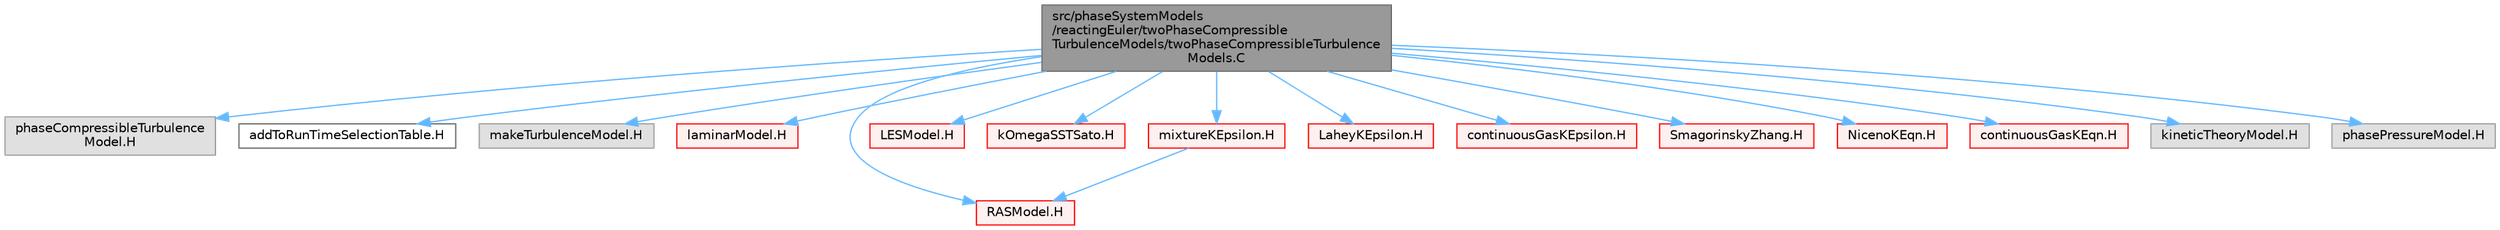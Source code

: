digraph "src/phaseSystemModels/reactingEuler/twoPhaseCompressibleTurbulenceModels/twoPhaseCompressibleTurbulenceModels.C"
{
 // LATEX_PDF_SIZE
  bgcolor="transparent";
  edge [fontname=Helvetica,fontsize=10,labelfontname=Helvetica,labelfontsize=10];
  node [fontname=Helvetica,fontsize=10,shape=box,height=0.2,width=0.4];
  Node1 [id="Node000001",label="src/phaseSystemModels\l/reactingEuler/twoPhaseCompressible\lTurbulenceModels/twoPhaseCompressibleTurbulence\lModels.C",height=0.2,width=0.4,color="gray40", fillcolor="grey60", style="filled", fontcolor="black",tooltip=" "];
  Node1 -> Node2 [id="edge1_Node000001_Node000002",color="steelblue1",style="solid",tooltip=" "];
  Node2 [id="Node000002",label="phaseCompressibleTurbulence\lModel.H",height=0.2,width=0.4,color="grey60", fillcolor="#E0E0E0", style="filled",tooltip=" "];
  Node1 -> Node3 [id="edge2_Node000001_Node000003",color="steelblue1",style="solid",tooltip=" "];
  Node3 [id="Node000003",label="addToRunTimeSelectionTable.H",height=0.2,width=0.4,color="grey40", fillcolor="white", style="filled",URL="$addToRunTimeSelectionTable_8H.html",tooltip="Macros for easy insertion into run-time selection tables."];
  Node1 -> Node4 [id="edge3_Node000001_Node000004",color="steelblue1",style="solid",tooltip=" "];
  Node4 [id="Node000004",label="makeTurbulenceModel.H",height=0.2,width=0.4,color="grey60", fillcolor="#E0E0E0", style="filled",tooltip=" "];
  Node1 -> Node5 [id="edge4_Node000001_Node000005",color="steelblue1",style="solid",tooltip=" "];
  Node5 [id="Node000005",label="laminarModel.H",height=0.2,width=0.4,color="red", fillcolor="#FFF0F0", style="filled",URL="$laminarModel_8H.html",tooltip=" "];
  Node1 -> Node392 [id="edge5_Node000001_Node000392",color="steelblue1",style="solid",tooltip=" "];
  Node392 [id="Node000392",label="RASModel.H",height=0.2,width=0.4,color="red", fillcolor="#FFF0F0", style="filled",URL="$RASModel_8H.html",tooltip=" "];
  Node1 -> Node393 [id="edge6_Node000001_Node000393",color="steelblue1",style="solid",tooltip=" "];
  Node393 [id="Node000393",label="LESModel.H",height=0.2,width=0.4,color="red", fillcolor="#FFF0F0", style="filled",URL="$LESModel_8H.html",tooltip=" "];
  Node1 -> Node395 [id="edge7_Node000001_Node000395",color="steelblue1",style="solid",tooltip=" "];
  Node395 [id="Node000395",label="kOmegaSSTSato.H",height=0.2,width=0.4,color="red", fillcolor="#FFF0F0", style="filled",URL="$kOmegaSSTSato_8H.html",tooltip=" "];
  Node1 -> Node397 [id="edge8_Node000001_Node000397",color="steelblue1",style="solid",tooltip=" "];
  Node397 [id="Node000397",label="mixtureKEpsilon.H",height=0.2,width=0.4,color="red", fillcolor="#FFF0F0", style="filled",URL="$mixtureKEpsilon_8H.html",tooltip=" "];
  Node397 -> Node392 [id="edge9_Node000397_Node000392",color="steelblue1",style="solid",tooltip=" "];
  Node1 -> Node400 [id="edge10_Node000001_Node000400",color="steelblue1",style="solid",tooltip=" "];
  Node400 [id="Node000400",label="LaheyKEpsilon.H",height=0.2,width=0.4,color="red", fillcolor="#FFF0F0", style="filled",URL="$LaheyKEpsilon_8H.html",tooltip=" "];
  Node1 -> Node402 [id="edge11_Node000001_Node000402",color="steelblue1",style="solid",tooltip=" "];
  Node402 [id="Node000402",label="continuousGasKEpsilon.H",height=0.2,width=0.4,color="red", fillcolor="#FFF0F0", style="filled",URL="$continuousGasKEpsilon_8H.html",tooltip=" "];
  Node1 -> Node403 [id="edge12_Node000001_Node000403",color="steelblue1",style="solid",tooltip=" "];
  Node403 [id="Node000403",label="SmagorinskyZhang.H",height=0.2,width=0.4,color="red", fillcolor="#FFF0F0", style="filled",URL="$SmagorinskyZhang_8H.html",tooltip=" "];
  Node1 -> Node406 [id="edge13_Node000001_Node000406",color="steelblue1",style="solid",tooltip=" "];
  Node406 [id="Node000406",label="NicenoKEqn.H",height=0.2,width=0.4,color="red", fillcolor="#FFF0F0", style="filled",URL="$NicenoKEqn_8H.html",tooltip=" "];
  Node1 -> Node408 [id="edge14_Node000001_Node000408",color="steelblue1",style="solid",tooltip=" "];
  Node408 [id="Node000408",label="continuousGasKEqn.H",height=0.2,width=0.4,color="red", fillcolor="#FFF0F0", style="filled",URL="$continuousGasKEqn_8H.html",tooltip=" "];
  Node1 -> Node409 [id="edge15_Node000001_Node000409",color="steelblue1",style="solid",tooltip=" "];
  Node409 [id="Node000409",label="kineticTheoryModel.H",height=0.2,width=0.4,color="grey60", fillcolor="#E0E0E0", style="filled",tooltip=" "];
  Node1 -> Node410 [id="edge16_Node000001_Node000410",color="steelblue1",style="solid",tooltip=" "];
  Node410 [id="Node000410",label="phasePressureModel.H",height=0.2,width=0.4,color="grey60", fillcolor="#E0E0E0", style="filled",tooltip=" "];
}
